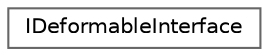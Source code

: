 digraph "Graphical Class Hierarchy"
{
 // INTERACTIVE_SVG=YES
 // LATEX_PDF_SIZE
  bgcolor="transparent";
  edge [fontname=Helvetica,fontsize=10,labelfontname=Helvetica,labelfontsize=10];
  node [fontname=Helvetica,fontsize=10,shape=box,height=0.2,width=0.4];
  rankdir="LR";
  Node0 [id="Node000000",label="IDeformableInterface",height=0.2,width=0.4,color="grey40", fillcolor="white", style="filled",URL="$dd/ddd/classIDeformableInterface.html",tooltip=" "];
}
